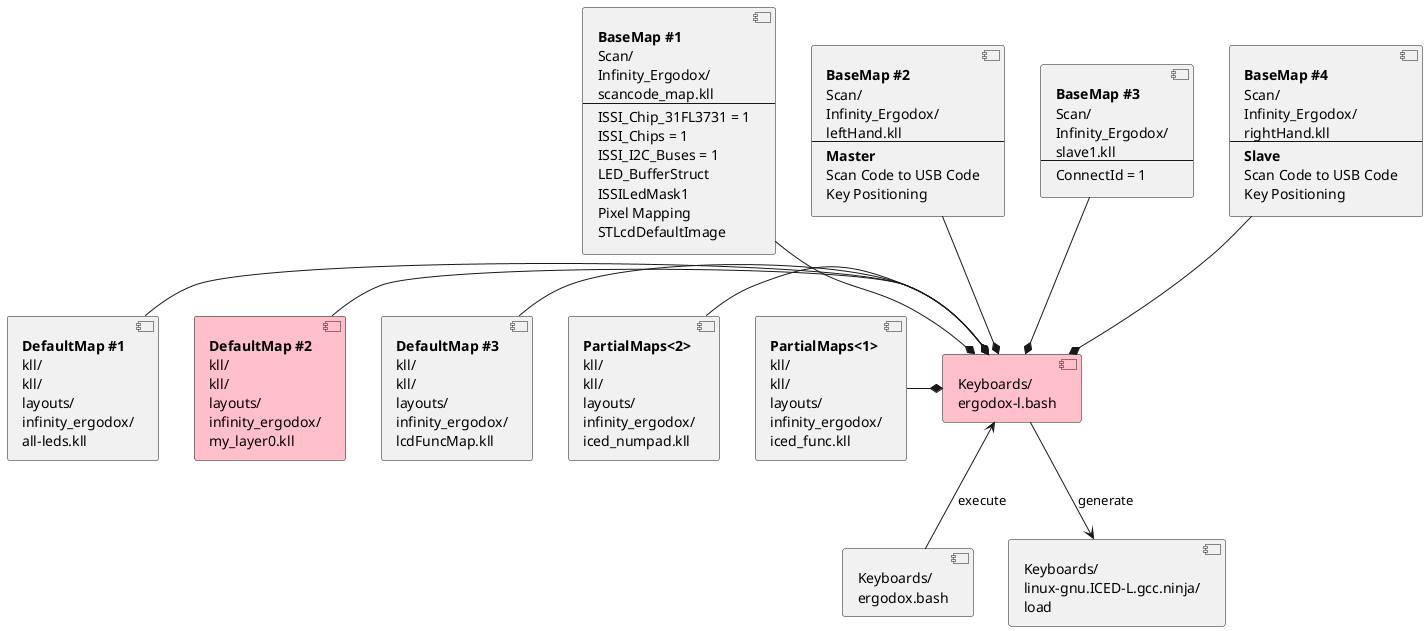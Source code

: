 '
' build.uml
'

@startuml
component ergodox_l_bash #Pink [
Keyboards/
ergodox-l.bash
]

'component ergodox_r_bash #Pink [
'Keyboards/
'ergodox-r.bash
']

component ergodox_bash [
Keyboards/
ergodox.bash
]

component scancode_map_kll [
<b>BaseMap #1
Scan/
Infinity_Ergodox/
scancode_map.kll
---
ISSI_Chip_31FL3731 = 1
ISSI_Chips = 1
ISSI_I2C_Buses = 1
LED_BufferStruct
ISSILedMask1
Pixel Mapping
STLcdDefaultImage
]

component leftHand_kll [
<b>BaseMap #2
Scan/
Infinity_Ergodox/
leftHand.kll
---
<b>Master
Scan Code to USB Code
Key Positioning
]

component slave1_kll [
<b>BaseMap #3
Scan/
Infinity_Ergodox/
slave1.kll
---
ConnectId = 1
]

component rightHand_kll [
<b>BaseMap #4
Scan/
Infinity_Ergodox/
rightHand.kll
---
<b>Slave
Scan Code to USB Code
Key Positioning
]

component all_leds_kll [
<b>DefaultMap #1
kll/
kll/
layouts/
infinity_ergodox/
all-leds.kll
]

'component mdergo1Overlay_kll [
'<b>DefaultMap #2
'kll/
'kll/
'layouts/
'infinity_ergodox/
'mdergo1Overlay.kll
']

component my_layer0_kll #Pink [
<b>DefaultMap #2
kll/
kll/
layouts/
infinity_ergodox/
my_layer0.kll
]

component lcdFuncMap_kll [
<b>DefaultMap #3
kll/
kll/
layouts/
infinity_ergodox/
lcdFuncMap.kll
]

component iced_func_kll [
<b>PartialMaps<1>
kll/
kll/
layouts/
infinity_ergodox/
iced_func.kll
]

component iced_numpad_kll [
<b>PartialMaps<2>
kll/
kll/
layouts/
infinity_ergodox/
iced_numpad.kll
]

'component R_load [
'Keyboards/
'linux-gnu.ICED-R.gcc.ninja/
'load
']

component L_load [
Keyboards/
linux-gnu.ICED-L.gcc.ninja/
load
]

ergodox_bash -up-> ergodox_l_bash: execute
ergodox_l_bash --> L_load : generate

'ergodox_r_bash <-- ergodox_bash : execute
'ergodox_r_bash --> R_load : generate

scancode_map_kll     --* ergodox_l_bash
leftHand_kll         --* ergodox_l_bash
slave1_kll           --* ergodox_l_bash
rightHand_kll        --* ergodox_l_bash
all_leds_kll          -* ergodox_l_bash
'mdergo1Overlay_kll   -* ergodox_l_bash
my_layer0_kll         -* ergodox_l_bash
lcdFuncMap_kll        -* ergodox_l_bash
iced_numpad_kll -right-* ergodox_l_bash
iced_func_kll   -right-* ergodox_l_bash

'scancode_map_kll --* ergodox_r_bash
'rightHand_kll    --* ergodox_r_bash
'slave1_kll       --* ergodox_r_bash
'leftHand_kll     --* ergodox_r_bash

@enduml
